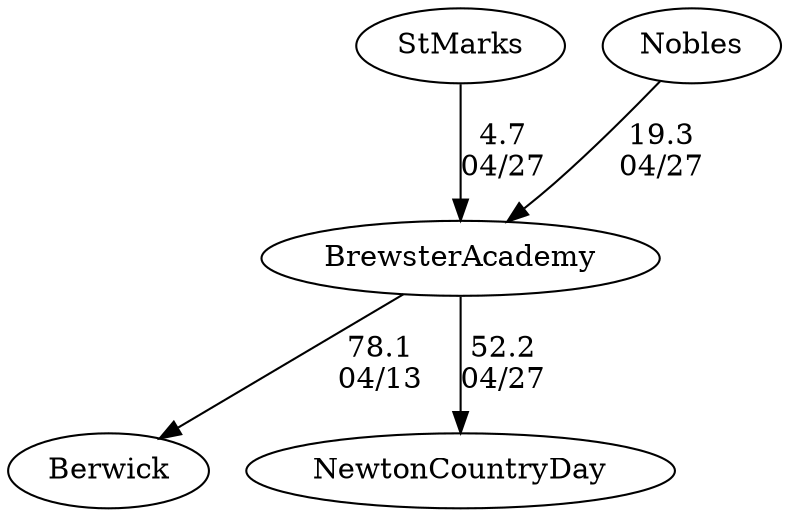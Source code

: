 digraph girls1foursBrewsterAcademy {StMarks [URL="girls1foursBrewsterAcademyStMarks.html"];BrewsterAcademy [URL="girls1foursBrewsterAcademyBrewsterAcademy.html"];Berwick [URL="girls1foursBrewsterAcademyBerwick.html"];Nobles [URL="girls1foursBrewsterAcademyNobles.html"];NewtonCountryDay [URL="girls1foursBrewsterAcademyNewtonCountryDay.html"];BrewsterAcademy -> Berwick[label="78.1
04/13", weight="22", tooltip="NEIRA Boys & Girls Fours,Berwick Academy vs. Brewster Academy			
Distance: 1500 Conditions: Tail Current with a strong tail/cross wind with occasional gusts. Fun conditions for first race of the season! Thank you for Brewster for making the trip. Comments: Mixed boats were exhibition events and a combo of boys and girls of various skill levels - anything to get some new rowers more racing experience!
None", URL="https://www.row2k.com/results/resultspage.cfm?UID=193F4296CB862153CF0FD21B95E6AB20&cat=5", random="random"]; 
Nobles -> BrewsterAcademy[label="19.3
04/27", weight="81", tooltip="NEIRA Boys & Girls Fours,St. Marks, Nobles, Brewster, NCDS			
Distance: 1500 Conditions: Variable headwind, started out light for G4 and B4 races and gradually built up to a steady headwind, especially at the last 500m. Gusts up to 15mph at moments. Comments: Races were all started on the line and it was a great day on the Lake. Thanks to all the crews who came out to race!
None", URL="https://www.row2k.com/results/resultspage.cfm?UID=A6F3B0420129EB02E75FD2608D0C3CD5&cat=5", random="random"]; 
StMarks -> BrewsterAcademy[label="4.7
04/27", weight="96", tooltip="NEIRA Boys & Girls Fours,St. Marks, Nobles, Brewster, NCDS			
Distance: 1500 Conditions: Variable headwind, started out light for G4 and B4 races and gradually built up to a steady headwind, especially at the last 500m. Gusts up to 15mph at moments. Comments: Races were all started on the line and it was a great day on the Lake. Thanks to all the crews who came out to race!
None", URL="https://www.row2k.com/results/resultspage.cfm?UID=A6F3B0420129EB02E75FD2608D0C3CD5&cat=5", random="random"]; 
BrewsterAcademy -> NewtonCountryDay[label="52.2
04/27", weight="48", tooltip="NEIRA Boys & Girls Fours,St. Marks, Nobles, Brewster, NCDS			
Distance: 1500 Conditions: Variable headwind, started out light for G4 and B4 races and gradually built up to a steady headwind, especially at the last 500m. Gusts up to 15mph at moments. Comments: Races were all started on the line and it was a great day on the Lake. Thanks to all the crews who came out to race!
None", URL="https://www.row2k.com/results/resultspage.cfm?UID=A6F3B0420129EB02E75FD2608D0C3CD5&cat=5", random="random"]}